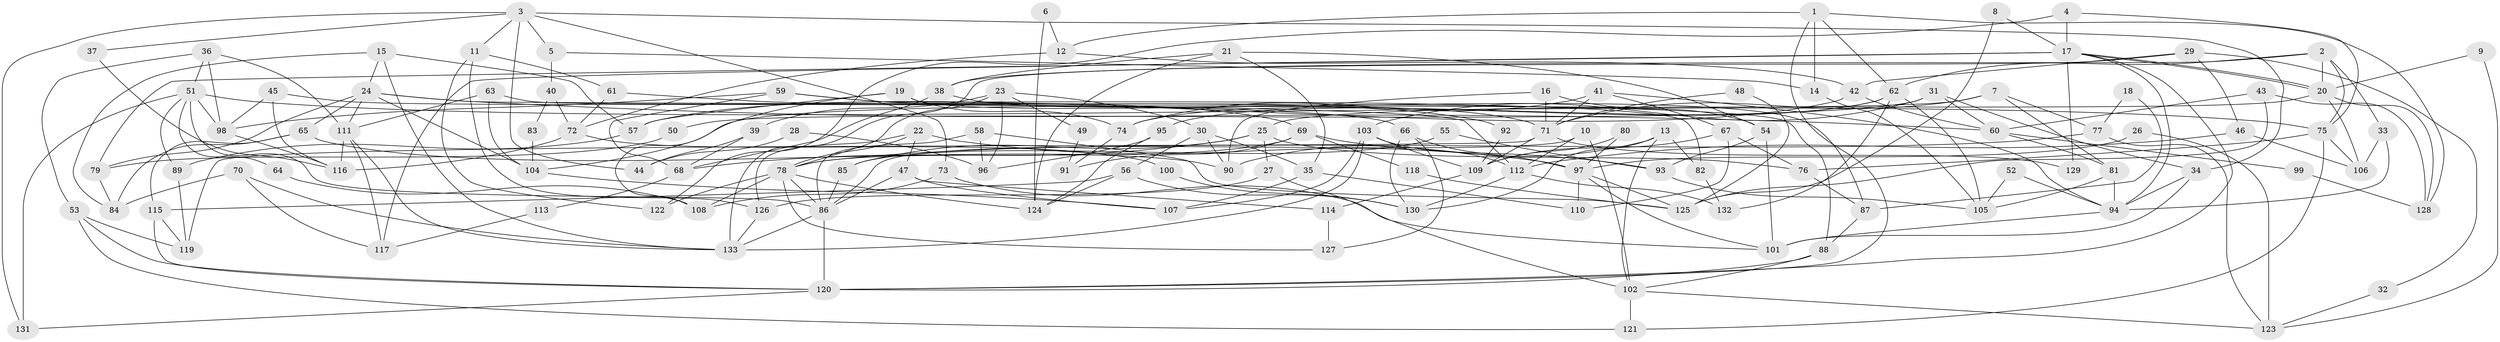 // coarse degree distribution, {11: 0.1111111111111111, 18: 0.018518518518518517, 3: 0.14814814814814814, 4: 0.1111111111111111, 7: 0.07407407407407407, 10: 0.05555555555555555, 6: 0.09259259259259259, 8: 0.07407407407407407, 2: 0.14814814814814814, 16: 0.018518518518518517, 5: 0.1111111111111111, 9: 0.037037037037037035}
// Generated by graph-tools (version 1.1) at 2025/51/03/04/25 22:51:22]
// undirected, 133 vertices, 266 edges
graph export_dot {
  node [color=gray90,style=filled];
  1;
  2;
  3;
  4;
  5;
  6;
  7;
  8;
  9;
  10;
  11;
  12;
  13;
  14;
  15;
  16;
  17;
  18;
  19;
  20;
  21;
  22;
  23;
  24;
  25;
  26;
  27;
  28;
  29;
  30;
  31;
  32;
  33;
  34;
  35;
  36;
  37;
  38;
  39;
  40;
  41;
  42;
  43;
  44;
  45;
  46;
  47;
  48;
  49;
  50;
  51;
  52;
  53;
  54;
  55;
  56;
  57;
  58;
  59;
  60;
  61;
  62;
  63;
  64;
  65;
  66;
  67;
  68;
  69;
  70;
  71;
  72;
  73;
  74;
  75;
  76;
  77;
  78;
  79;
  80;
  81;
  82;
  83;
  84;
  85;
  86;
  87;
  88;
  89;
  90;
  91;
  92;
  93;
  94;
  95;
  96;
  97;
  98;
  99;
  100;
  101;
  102;
  103;
  104;
  105;
  106;
  107;
  108;
  109;
  110;
  111;
  112;
  113;
  114;
  115;
  116;
  117;
  118;
  119;
  120;
  121;
  122;
  123;
  124;
  125;
  126;
  127;
  128;
  129;
  130;
  131;
  132;
  133;
  1 -- 62;
  1 -- 120;
  1 -- 12;
  1 -- 14;
  1 -- 128;
  2 -- 75;
  2 -- 20;
  2 -- 33;
  2 -- 62;
  2 -- 133;
  3 -- 34;
  3 -- 11;
  3 -- 5;
  3 -- 37;
  3 -- 44;
  3 -- 73;
  3 -- 131;
  4 -- 75;
  4 -- 17;
  4 -- 122;
  5 -- 14;
  5 -- 40;
  6 -- 124;
  6 -- 12;
  7 -- 71;
  7 -- 81;
  7 -- 77;
  7 -- 104;
  8 -- 17;
  8 -- 125;
  9 -- 123;
  9 -- 20;
  10 -- 102;
  10 -- 86;
  10 -- 112;
  11 -- 122;
  11 -- 126;
  11 -- 61;
  12 -- 42;
  12 -- 72;
  13 -- 130;
  13 -- 102;
  13 -- 82;
  13 -- 90;
  14 -- 105;
  15 -- 24;
  15 -- 133;
  15 -- 57;
  15 -- 84;
  16 -- 90;
  16 -- 71;
  16 -- 54;
  17 -- 20;
  17 -- 20;
  17 -- 79;
  17 -- 94;
  17 -- 117;
  17 -- 120;
  17 -- 129;
  18 -- 87;
  18 -- 77;
  19 -- 57;
  19 -- 108;
  19 -- 74;
  19 -- 87;
  20 -- 106;
  20 -- 25;
  20 -- 128;
  21 -- 124;
  21 -- 54;
  21 -- 35;
  21 -- 38;
  22 -- 97;
  22 -- 126;
  22 -- 47;
  22 -- 78;
  23 -- 78;
  23 -- 96;
  23 -- 30;
  23 -- 39;
  23 -- 49;
  24 -- 65;
  24 -- 104;
  24 -- 60;
  24 -- 79;
  24 -- 111;
  24 -- 112;
  25 -- 68;
  25 -- 27;
  25 -- 76;
  25 -- 85;
  26 -- 97;
  26 -- 123;
  27 -- 102;
  27 -- 126;
  28 -- 44;
  28 -- 96;
  29 -- 46;
  29 -- 42;
  29 -- 32;
  29 -- 38;
  30 -- 90;
  30 -- 35;
  30 -- 56;
  31 -- 103;
  31 -- 34;
  31 -- 50;
  31 -- 60;
  32 -- 123;
  33 -- 94;
  33 -- 106;
  34 -- 101;
  34 -- 94;
  35 -- 107;
  35 -- 110;
  36 -- 111;
  36 -- 51;
  36 -- 53;
  36 -- 98;
  37 -- 116;
  38 -- 68;
  38 -- 71;
  39 -- 68;
  39 -- 44;
  40 -- 72;
  40 -- 83;
  41 -- 94;
  41 -- 67;
  41 -- 71;
  41 -- 74;
  42 -- 57;
  42 -- 60;
  43 -- 60;
  43 -- 128;
  43 -- 125;
  45 -- 116;
  45 -- 98;
  45 -- 66;
  46 -- 106;
  46 -- 112;
  47 -- 86;
  47 -- 107;
  47 -- 114;
  48 -- 71;
  48 -- 125;
  49 -- 91;
  50 -- 79;
  51 -- 131;
  51 -- 86;
  51 -- 64;
  51 -- 75;
  51 -- 89;
  51 -- 98;
  52 -- 105;
  52 -- 94;
  53 -- 120;
  53 -- 119;
  53 -- 121;
  54 -- 93;
  54 -- 101;
  55 -- 85;
  55 -- 93;
  56 -- 130;
  56 -- 115;
  56 -- 124;
  57 -- 89;
  58 -- 125;
  58 -- 86;
  58 -- 96;
  59 -- 98;
  59 -- 82;
  59 -- 68;
  59 -- 92;
  60 -- 81;
  60 -- 99;
  61 -- 72;
  61 -- 69;
  62 -- 74;
  62 -- 95;
  62 -- 105;
  62 -- 132;
  63 -- 104;
  63 -- 111;
  63 -- 88;
  64 -- 108;
  65 -- 115;
  65 -- 84;
  65 -- 90;
  66 -- 127;
  66 -- 97;
  66 -- 130;
  67 -- 109;
  67 -- 76;
  67 -- 110;
  68 -- 113;
  69 -- 78;
  69 -- 91;
  69 -- 93;
  69 -- 118;
  70 -- 117;
  70 -- 133;
  70 -- 84;
  71 -- 109;
  71 -- 119;
  71 -- 129;
  72 -- 116;
  72 -- 100;
  73 -- 101;
  73 -- 108;
  74 -- 91;
  75 -- 76;
  75 -- 106;
  75 -- 121;
  76 -- 87;
  77 -- 78;
  77 -- 123;
  78 -- 86;
  78 -- 108;
  78 -- 122;
  78 -- 124;
  78 -- 127;
  79 -- 84;
  80 -- 109;
  80 -- 97;
  81 -- 94;
  81 -- 105;
  82 -- 132;
  83 -- 104;
  85 -- 86;
  86 -- 133;
  86 -- 120;
  87 -- 88;
  88 -- 120;
  88 -- 102;
  89 -- 119;
  92 -- 109;
  93 -- 105;
  94 -- 101;
  95 -- 124;
  95 -- 96;
  97 -- 110;
  97 -- 101;
  97 -- 125;
  98 -- 116;
  99 -- 128;
  100 -- 130;
  102 -- 121;
  102 -- 123;
  103 -- 107;
  103 -- 112;
  103 -- 109;
  103 -- 133;
  104 -- 107;
  109 -- 114;
  111 -- 133;
  111 -- 116;
  111 -- 117;
  112 -- 130;
  112 -- 132;
  113 -- 117;
  114 -- 127;
  115 -- 119;
  115 -- 120;
  118 -- 125;
  120 -- 131;
  126 -- 133;
}
